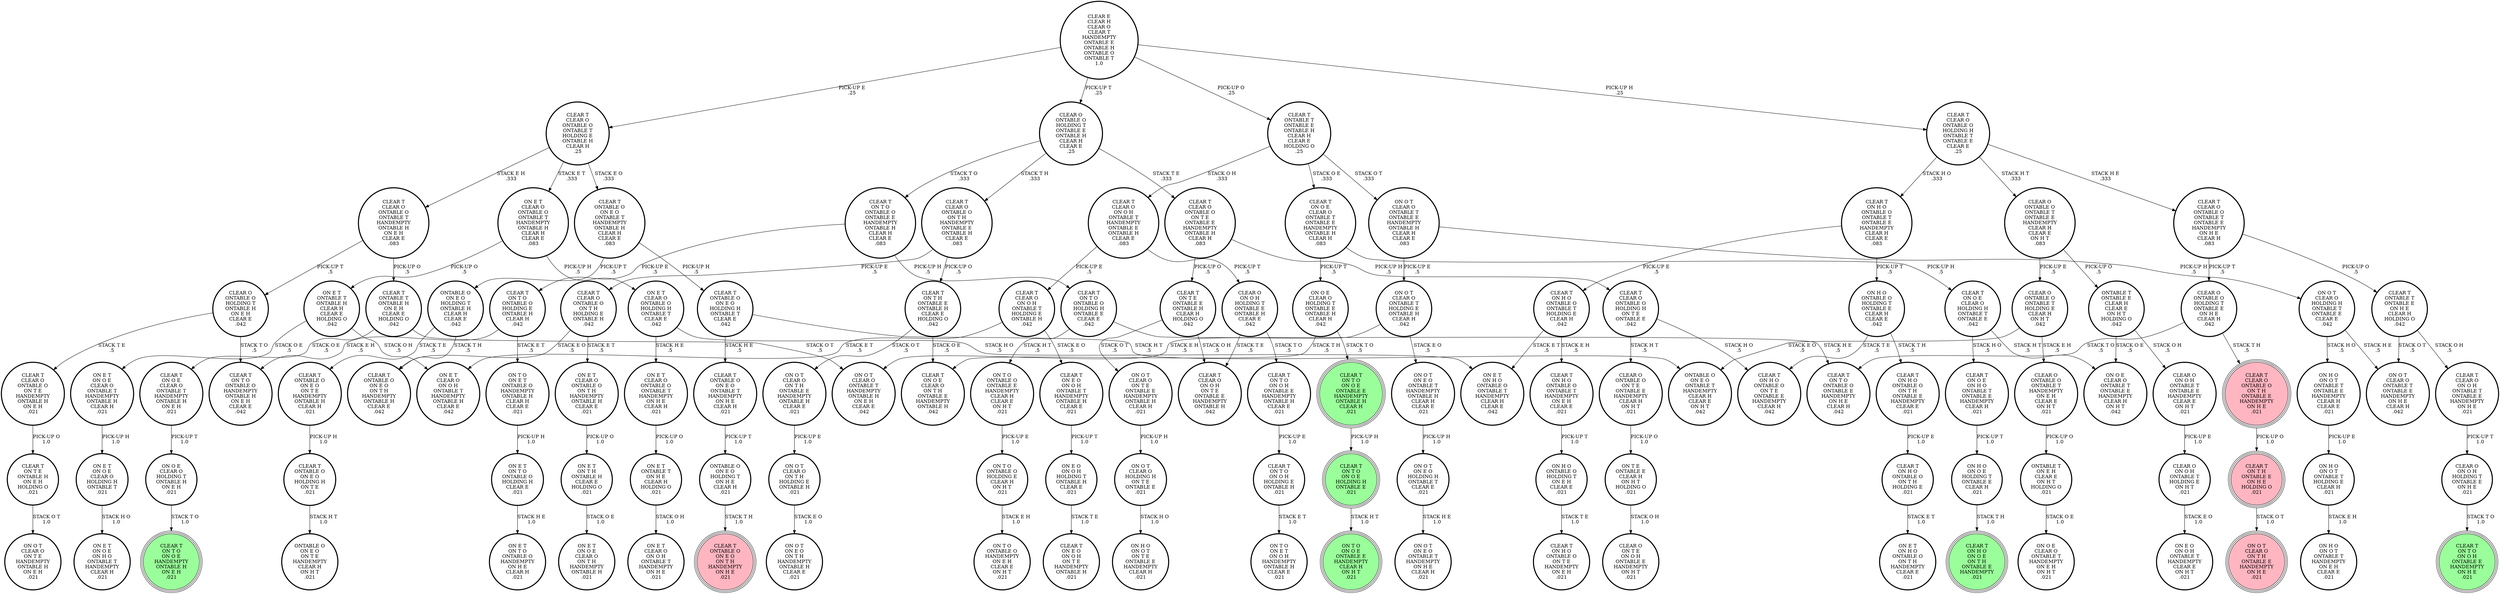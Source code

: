 digraph {
"ON T O\nON E T\nONTABLE O\nHANDEMPTY\nONTABLE H\nCLEAR H\nCLEAR E\n.021\n" -> "ON E T\nON T O\nONTABLE O\nHOLDING H\nCLEAR E\n.021\n"[label="PICK-UP H\n1.0\n"];
"ONTABLE T\nONTABLE E\nCLEAR H\nCLEAR E\nON H T\nHOLDING O\n.042\n" -> "ON O E\nCLEAR O\nONTABLE T\nONTABLE E\nHANDEMPTY\nCLEAR H\nON H T\n.042\n"[label="STACK O E\n.5\n"];
"ONTABLE T\nONTABLE E\nCLEAR H\nCLEAR E\nON H T\nHOLDING O\n.042\n" -> "CLEAR O\nON O H\nONTABLE T\nONTABLE E\nHANDEMPTY\nCLEAR E\nON H T\n.021\n"[label="STACK O H\n.5\n"];
"CLEAR T\nONTABLE O\nON E O\nONTABLE T\nHANDEMPTY\nON H E\nCLEAR H\n.021\n" -> "ONTABLE O\nON E O\nHOLDING T\nON H E\nCLEAR H\n.021\n"[label="PICK-UP T\n1.0\n"];
"ON O T\nCLEAR O\nON T E\nONTABLE E\nHANDEMPTY\nONTABLE H\nCLEAR H\n.021\n" -> "ON O T\nCLEAR O\nHOLDING H\nON T E\nONTABLE E\n.021\n"[label="PICK-UP H\n1.0\n"];
"ON H O\nON O T\nONTABLE T\nONTABLE E\nHANDEMPTY\nCLEAR H\nCLEAR E\n.021\n" -> "ON H O\nON O T\nONTABLE T\nHOLDING E\nCLEAR H\n.021\n"[label="PICK-UP E\n1.0\n"];
"ON T O\nONTABLE O\nONTABLE E\nHANDEMPTY\nCLEAR H\nCLEAR E\nON H T\n.021\n" -> "ON T O\nONTABLE O\nHOLDING E\nCLEAR H\nON H T\n.021\n"[label="PICK-UP E\n1.0\n"];
"CLEAR T\nCLEAR O\nON O H\nONTABLE T\nONTABLE E\nHANDEMPTY\nON H E\n.021\n" -> "CLEAR O\nON O H\nHOLDING T\nONTABLE E\nON H E\n.021\n"[label="PICK-UP T\n1.0\n"];
"ON E T\nCLEAR O\nONTABLE O\nHOLDING H\nONTABLE T\nCLEAR E\n.042\n" -> "ON E T\nON H O\nONTABLE O\nONTABLE T\nHANDEMPTY\nCLEAR H\nCLEAR E\n.042\n"[label="STACK H O\n.5\n"];
"ON E T\nCLEAR O\nONTABLE O\nHOLDING H\nONTABLE T\nCLEAR E\n.042\n" -> "ON E T\nCLEAR O\nONTABLE O\nONTABLE T\nHANDEMPTY\nON H E\nCLEAR H\n.021\n"[label="STACK H E\n.5\n"];
"CLEAR O\nONTABLE O\nONTABLE T\nONTABLE E\nHANDEMPTY\nCLEAR H\nCLEAR E\nON H T\n.083\n" -> "ONTABLE T\nONTABLE E\nCLEAR H\nCLEAR E\nON H T\nHOLDING O\n.042\n"[label="PICK-UP O\n.5\n"];
"CLEAR O\nONTABLE O\nONTABLE T\nONTABLE E\nHANDEMPTY\nCLEAR H\nCLEAR E\nON H T\n.083\n" -> "CLEAR O\nONTABLE O\nONTABLE T\nHOLDING E\nCLEAR H\nON H T\n.042\n"[label="PICK-UP E\n.5\n"];
"CLEAR E\nCLEAR H\nCLEAR O\nCLEAR T\nHANDEMPTY\nONTABLE E\nONTABLE H\nONTABLE O\nONTABLE T\n1.0\n" -> "CLEAR T\nCLEAR O\nONTABLE O\nONTABLE T\nHOLDING E\nONTABLE H\nCLEAR H\n.25\n"[label="PICK-UP E\n.25\n"];
"CLEAR E\nCLEAR H\nCLEAR O\nCLEAR T\nHANDEMPTY\nONTABLE E\nONTABLE H\nONTABLE O\nONTABLE T\n1.0\n" -> "CLEAR O\nONTABLE O\nHOLDING T\nONTABLE E\nONTABLE H\nCLEAR H\nCLEAR E\n.25\n"[label="PICK-UP T\n.25\n"];
"CLEAR E\nCLEAR H\nCLEAR O\nCLEAR T\nHANDEMPTY\nONTABLE E\nONTABLE H\nONTABLE O\nONTABLE T\n1.0\n" -> "CLEAR T\nONTABLE T\nONTABLE E\nONTABLE H\nCLEAR H\nCLEAR E\nHOLDING O\n.25\n"[label="PICK-UP O\n.25\n"];
"CLEAR E\nCLEAR H\nCLEAR O\nCLEAR T\nHANDEMPTY\nONTABLE E\nONTABLE H\nONTABLE O\nONTABLE T\n1.0\n" -> "CLEAR T\nCLEAR O\nONTABLE O\nHOLDING H\nONTABLE T\nONTABLE E\nCLEAR E\n.25\n"[label="PICK-UP H\n.25\n"];
"CLEAR T\nON H O\nONTABLE O\nONTABLE T\nHANDEMPTY\nON E H\nCLEAR E\n.021\n" -> "ON H O\nONTABLE O\nHOLDING T\nON E H\nCLEAR E\n.021\n"[label="PICK-UP T\n1.0\n"];
"CLEAR T\nON T O\nONTABLE O\nONTABLE E\nHANDEMPTY\nONTABLE H\nCLEAR H\nCLEAR E\n.083\n" -> "CLEAR T\nON T O\nONTABLE O\nHOLDING E\nONTABLE H\nCLEAR H\n.042\n"[label="PICK-UP E\n.5\n"];
"CLEAR T\nON T O\nONTABLE O\nONTABLE E\nHANDEMPTY\nONTABLE H\nCLEAR H\nCLEAR E\n.083\n" -> "CLEAR T\nON T O\nONTABLE O\nHOLDING H\nONTABLE E\nCLEAR E\n.042\n"[label="PICK-UP H\n.5\n"];
"CLEAR O\nON O H\nHOLDING T\nONTABLE E\nONTABLE H\nCLEAR E\n.042\n" -> "CLEAR T\nCLEAR O\nON O H\nON T E\nONTABLE E\nHANDEMPTY\nONTABLE H\n.042\n"[label="STACK T E\n.5\n"];
"CLEAR O\nON O H\nHOLDING T\nONTABLE E\nONTABLE H\nCLEAR E\n.042\n" -> "CLEAR T\nON T O\nON O H\nONTABLE E\nHANDEMPTY\nONTABLE H\nCLEAR E\n.021\n"[label="STACK T O\n.5\n"];
"ON H O\nONTABLE O\nHOLDING T\nONTABLE E\nCLEAR H\nCLEAR E\n.042\n" -> "CLEAR T\nON H O\nONTABLE O\nON T E\nONTABLE E\nHANDEMPTY\nCLEAR H\n.042\n"[label="STACK T E\n.5\n"];
"ON H O\nONTABLE O\nHOLDING T\nONTABLE E\nCLEAR H\nCLEAR E\n.042\n" -> "CLEAR T\nON H O\nONTABLE O\nON T H\nONTABLE E\nHANDEMPTY\nCLEAR E\n.021\n"[label="STACK T H\n.5\n"];
"CLEAR T\nCLEAR O\nON O H\nONTABLE T\nHANDEMPTY\nONTABLE E\nONTABLE H\nCLEAR E\n.083\n" -> "CLEAR O\nON O H\nHOLDING T\nONTABLE E\nONTABLE H\nCLEAR E\n.042\n"[label="PICK-UP T\n.5\n"];
"CLEAR T\nCLEAR O\nON O H\nONTABLE T\nHANDEMPTY\nONTABLE E\nONTABLE H\nCLEAR E\n.083\n" -> "CLEAR T\nCLEAR O\nON O H\nONTABLE T\nHOLDING E\nONTABLE H\n.042\n"[label="PICK-UP E\n.5\n"];
"CLEAR T\nON O E\nCLEAR O\nONTABLE T\nONTABLE E\nHANDEMPTY\nONTABLE H\nCLEAR H\n.083\n" -> "CLEAR T\nON O E\nCLEAR O\nHOLDING H\nONTABLE T\nONTABLE E\n.042\n"[label="PICK-UP H\n.5\n"];
"CLEAR T\nON O E\nCLEAR O\nONTABLE T\nONTABLE E\nHANDEMPTY\nONTABLE H\nCLEAR H\n.083\n" -> "ON O E\nCLEAR O\nHOLDING T\nONTABLE E\nONTABLE H\nCLEAR H\n.042\n"[label="PICK-UP T\n.5\n"];
"ON E T\nCLEAR O\nONTABLE O\nON T H\nHANDEMPTY\nONTABLE H\nCLEAR E\n.021\n" -> "ON E T\nON T H\nONTABLE H\nCLEAR E\nHOLDING O\n.021\n"[label="PICK-UP O\n1.0\n"];
"ON E T\nCLEAR O\nONTABLE O\nONTABLE T\nHANDEMPTY\nON H E\nCLEAR H\n.021\n" -> "ON E T\nONTABLE T\nON H E\nCLEAR H\nHOLDING O\n.021\n"[label="PICK-UP O\n1.0\n"];
"CLEAR T\nON T H\nONTABLE E\nON H E\nHOLDING O\n.021\n" -> "ON O T\nCLEAR O\nON T H\nONTABLE E\nHANDEMPTY\nON H E\n.021\n"[label="STACK O T\n1.0\n"];
"CLEAR T\nON O E\nCLEAR O\nONTABLE T\nHANDEMPTY\nONTABLE H\nON E H\n.021\n" -> "ON O E\nCLEAR O\nHOLDING T\nONTABLE H\nON E H\n.021\n"[label="PICK-UP T\n1.0\n"];
"ON T O\nONTABLE O\nHOLDING E\nCLEAR H\nON H T\n.021\n" -> "ON T O\nONTABLE O\nHANDEMPTY\nON E H\nCLEAR E\nON H T\n.021\n"[label="STACK E H\n1.0\n"];
"CLEAR T\nON H O\nONTABLE O\nON T H\nHOLDING E\n.021\n" -> "ON E T\nON H O\nONTABLE O\nON T H\nHANDEMPTY\nCLEAR E\n.021\n"[label="STACK E T\n1.0\n"];
"CLEAR T\nON T E\nONTABLE H\nON E H\nHOLDING O\n.021\n" -> "ON O T\nCLEAR O\nON T E\nHANDEMPTY\nONTABLE H\nON E H\n.021\n"[label="STACK O T\n1.0\n"];
"CLEAR T\nONTABLE T\nONTABLE H\nON E H\nCLEAR E\nHOLDING O\n.042\n" -> "ON O T\nCLEAR O\nONTABLE T\nHANDEMPTY\nONTABLE H\nON E H\nCLEAR E\n.042\n"[label="STACK O T\n.5\n"];
"CLEAR T\nONTABLE T\nONTABLE H\nON E H\nCLEAR E\nHOLDING O\n.042\n" -> "CLEAR T\nON O E\nCLEAR O\nONTABLE T\nHANDEMPTY\nONTABLE H\nON E H\n.021\n"[label="STACK O E\n.5\n"];
"ONTABLE T\nON E H\nCLEAR E\nON H T\nHOLDING O\n.021\n" -> "ON O E\nCLEAR O\nONTABLE T\nHANDEMPTY\nON E H\nON H T\n.021\n"[label="STACK O E\n1.0\n"];
"ON E T\nON T H\nONTABLE H\nCLEAR E\nHOLDING O\n.021\n" -> "ON E T\nON O E\nCLEAR O\nON T H\nHANDEMPTY\nONTABLE H\n.021\n"[label="STACK O E\n1.0\n"];
"CLEAR O\nONTABLE O\nONTABLE T\nHANDEMPTY\nON E H\nCLEAR E\nON H T\n.021\n" -> "ONTABLE T\nON E H\nCLEAR E\nON H T\nHOLDING O\n.021\n"[label="PICK-UP O\n1.0\n"];
"ON O E\nCLEAR O\nHOLDING T\nONTABLE H\nON E H\n.021\n" -> "CLEAR T\nON T O\nON O E\nHANDEMPTY\nONTABLE H\nON E H\n.021\n"[label="STACK T O\n1.0\n"];
"ON O T\nON E O\nHOLDING H\nONTABLE T\nCLEAR E\n.021\n" -> "ON O T\nON E O\nONTABLE T\nHANDEMPTY\nON H E\nCLEAR H\n.021\n"[label="STACK H E\n1.0\n"];
"CLEAR T\nON O E\nCLEAR O\nHOLDING H\nONTABLE T\nONTABLE E\n.042\n" -> "CLEAR T\nON O E\nON H O\nONTABLE T\nONTABLE E\nHANDEMPTY\nCLEAR H\n.021\n"[label="STACK H O\n.5\n"];
"CLEAR T\nON O E\nCLEAR O\nHOLDING H\nONTABLE T\nONTABLE E\n.042\n" -> "ON O E\nCLEAR O\nONTABLE T\nONTABLE E\nHANDEMPTY\nCLEAR H\nON H T\n.042\n"[label="STACK H T\n.5\n"];
"CLEAR T\nON T O\nON O H\nONTABLE E\nHANDEMPTY\nONTABLE H\nCLEAR E\n.021\n" -> "CLEAR T\nON T O\nON O H\nHOLDING E\nONTABLE H\n.021\n"[label="PICK-UP E\n1.0\n"];
"CLEAR O\nON O H\nONTABLE T\nHOLDING E\nON H T\n.021\n" -> "ON E O\nON O H\nONTABLE T\nHANDEMPTY\nCLEAR E\nON H T\n.021\n"[label="STACK E O\n1.0\n"];
"CLEAR T\nCLEAR O\nONTABLE O\nHOLDING H\nON T E\nONTABLE E\n.042\n" -> "CLEAR T\nON H O\nONTABLE O\nON T E\nONTABLE E\nHANDEMPTY\nCLEAR H\n.042\n"[label="STACK H O\n.5\n"];
"CLEAR T\nCLEAR O\nONTABLE O\nHOLDING H\nON T E\nONTABLE E\n.042\n" -> "CLEAR O\nONTABLE O\nON T E\nONTABLE E\nHANDEMPTY\nCLEAR H\nON H T\n.021\n"[label="STACK H T\n.5\n"];
"CLEAR T\nCLEAR O\nONTABLE O\nON T E\nHANDEMPTY\nONTABLE H\nON E H\n.021\n" -> "CLEAR T\nON T E\nONTABLE H\nON E H\nHOLDING O\n.021\n"[label="PICK-UP O\n1.0\n"];
"CLEAR T\nONTABLE O\nON E O\nHOLDING H\nONTABLE T\nCLEAR E\n.042\n" -> "ONTABLE O\nON E O\nONTABLE T\nHANDEMPTY\nCLEAR H\nCLEAR E\nON H T\n.042\n"[label="STACK H T\n.5\n"];
"CLEAR T\nONTABLE O\nON E O\nHOLDING H\nONTABLE T\nCLEAR E\n.042\n" -> "CLEAR T\nONTABLE O\nON E O\nONTABLE T\nHANDEMPTY\nON H E\nCLEAR H\n.021\n"[label="STACK H E\n.5\n"];
"CLEAR T\nON H O\nONTABLE O\nONTABLE T\nHOLDING E\nCLEAR H\n.042\n" -> "ON E T\nON H O\nONTABLE O\nONTABLE T\nHANDEMPTY\nCLEAR H\nCLEAR E\n.042\n"[label="STACK E T\n.5\n"];
"CLEAR T\nON H O\nONTABLE O\nONTABLE T\nHOLDING E\nCLEAR H\n.042\n" -> "CLEAR T\nON H O\nONTABLE O\nONTABLE T\nHANDEMPTY\nON E H\nCLEAR E\n.021\n"[label="STACK E H\n.5\n"];
"CLEAR T\nON T H\nONTABLE E\nONTABLE H\nCLEAR E\nHOLDING O\n.042\n" -> "CLEAR T\nON O E\nCLEAR O\nON T H\nONTABLE E\nHANDEMPTY\nONTABLE H\n.042\n"[label="STACK O E\n.5\n"];
"CLEAR T\nON T H\nONTABLE E\nONTABLE H\nCLEAR E\nHOLDING O\n.042\n" -> "ON O T\nCLEAR O\nON T H\nONTABLE E\nHANDEMPTY\nONTABLE H\nCLEAR E\n.021\n"[label="STACK O T\n.5\n"];
"ON E T\nON O E\nCLEAR O\nHOLDING H\nONTABLE T\n.021\n" -> "ON E T\nON O E\nON H O\nONTABLE T\nHANDEMPTY\nCLEAR H\n.021\n"[label="STACK H O\n1.0\n"];
"CLEAR T\nCLEAR O\nONTABLE O\nON T H\nHANDEMPTY\nONTABLE E\nONTABLE H\nCLEAR E\n.083\n" -> "CLEAR T\nCLEAR O\nONTABLE O\nON T H\nHOLDING E\nONTABLE H\n.042\n"[label="PICK-UP E\n.5\n"];
"CLEAR T\nCLEAR O\nONTABLE O\nON T H\nHANDEMPTY\nONTABLE E\nONTABLE H\nCLEAR E\n.083\n" -> "CLEAR T\nON T H\nONTABLE E\nONTABLE H\nCLEAR E\nHOLDING O\n.042\n"[label="PICK-UP O\n.5\n"];
"ONTABLE O\nON E O\nHOLDING T\nONTABLE H\nCLEAR H\nCLEAR E\n.042\n" -> "CLEAR T\nONTABLE O\nON E O\nON T E\nHANDEMPTY\nONTABLE H\nCLEAR H\n.021\n"[label="STACK T E\n.5\n"];
"ONTABLE O\nON E O\nHOLDING T\nONTABLE H\nCLEAR H\nCLEAR E\n.042\n" -> "CLEAR T\nONTABLE O\nON E O\nON T H\nHANDEMPTY\nONTABLE H\nCLEAR E\n.042\n"[label="STACK T H\n.5\n"];
"CLEAR T\nON H O\nONTABLE O\nONTABLE T\nONTABLE E\nHANDEMPTY\nCLEAR H\nCLEAR E\n.083\n" -> "ON H O\nONTABLE O\nHOLDING T\nONTABLE E\nCLEAR H\nCLEAR E\n.042\n"[label="PICK-UP T\n.5\n"];
"CLEAR T\nON H O\nONTABLE O\nONTABLE T\nONTABLE E\nHANDEMPTY\nCLEAR H\nCLEAR E\n.083\n" -> "CLEAR T\nON H O\nONTABLE O\nONTABLE T\nHOLDING E\nCLEAR H\n.042\n"[label="PICK-UP E\n.5\n"];
"CLEAR T\nCLEAR O\nONTABLE O\nONTABLE T\nONTABLE E\nHANDEMPTY\nON H E\nCLEAR H\n.083\n" -> "CLEAR T\nONTABLE T\nONTABLE E\nON H E\nCLEAR H\nHOLDING O\n.042\n"[label="PICK-UP O\n.5\n"];
"CLEAR T\nCLEAR O\nONTABLE O\nONTABLE T\nONTABLE E\nHANDEMPTY\nON H E\nCLEAR H\n.083\n" -> "CLEAR O\nONTABLE O\nHOLDING T\nONTABLE E\nON H E\nCLEAR H\n.042\n"[label="PICK-UP T\n.5\n"];
"ON E O\nON O H\nHOLDING T\nONTABLE H\nCLEAR E\n.021\n" -> "CLEAR T\nON E O\nON O H\nON T E\nHANDEMPTY\nONTABLE H\n.021\n"[label="STACK T E\n1.0\n"];
"CLEAR T\nON T O\nON O E\nHOLDING H\nONTABLE E\n.021\n" -> "ON T O\nON O E\nONTABLE E\nHANDEMPTY\nCLEAR H\nON H T\n.021\n"[label="STACK H T\n1.0\n"];
"ON O T\nCLEAR O\nONTABLE T\nONTABLE E\nHANDEMPTY\nONTABLE H\nCLEAR H\nCLEAR E\n.083\n" -> "ON O T\nCLEAR O\nONTABLE T\nHOLDING E\nONTABLE H\nCLEAR H\n.042\n"[label="PICK-UP E\n.5\n"];
"ON O T\nCLEAR O\nONTABLE T\nONTABLE E\nHANDEMPTY\nONTABLE H\nCLEAR H\nCLEAR E\n.083\n" -> "ON O T\nCLEAR O\nHOLDING H\nONTABLE T\nONTABLE E\nCLEAR E\n.042\n"[label="PICK-UP H\n.5\n"];
"CLEAR O\nONTABLE O\nON T E\nONTABLE E\nHANDEMPTY\nCLEAR H\nON H T\n.021\n" -> "ON T E\nONTABLE E\nCLEAR H\nON H T\nHOLDING O\n.021\n"[label="PICK-UP O\n1.0\n"];
"CLEAR T\nON O E\nON H O\nONTABLE T\nONTABLE E\nHANDEMPTY\nCLEAR H\n.021\n" -> "ON H O\nON O E\nHOLDING T\nONTABLE E\nCLEAR H\n.021\n"[label="PICK-UP T\n1.0\n"];
"ON E T\nONTABLE T\nON H E\nCLEAR H\nHOLDING O\n.021\n" -> "ON E T\nCLEAR O\nON O H\nONTABLE T\nHANDEMPTY\nON H E\n.021\n"[label="STACK O H\n1.0\n"];
"ON E T\nONTABLE T\nONTABLE H\nCLEAR H\nCLEAR E\nHOLDING O\n.042\n" -> "ON E T\nON O E\nCLEAR O\nONTABLE T\nHANDEMPTY\nONTABLE H\nCLEAR H\n.021\n"[label="STACK O E\n.5\n"];
"ON E T\nONTABLE T\nONTABLE H\nCLEAR H\nCLEAR E\nHOLDING O\n.042\n" -> "ON E T\nCLEAR O\nON O H\nONTABLE T\nHANDEMPTY\nONTABLE H\nCLEAR E\n.042\n"[label="STACK O H\n.5\n"];
"ON H O\nON O T\nONTABLE T\nHOLDING E\nCLEAR H\n.021\n" -> "ON H O\nON O T\nONTABLE T\nHANDEMPTY\nON E H\nCLEAR E\n.021\n"[label="STACK E H\n1.0\n"];
"ONTABLE O\nON E O\nHOLDING T\nON H E\nCLEAR H\n.021\n" -> "CLEAR T\nONTABLE O\nON E O\nON T H\nHANDEMPTY\nON H E\n.021\n"[label="STACK T H\n1.0\n"];
"ON O E\nCLEAR O\nHOLDING T\nONTABLE E\nONTABLE H\nCLEAR H\n.042\n" -> "CLEAR T\nON T O\nON O E\nONTABLE E\nHANDEMPTY\nONTABLE H\nCLEAR H\n.021\n"[label="STACK T O\n.5\n"];
"ON O E\nCLEAR O\nHOLDING T\nONTABLE E\nONTABLE H\nCLEAR H\n.042\n" -> "CLEAR T\nON O E\nCLEAR O\nON T H\nONTABLE E\nHANDEMPTY\nONTABLE H\n.042\n"[label="STACK T H\n.5\n"];
"ON O T\nCLEAR O\nHOLDING H\nONTABLE T\nONTABLE E\nCLEAR E\n.042\n" -> "ON H O\nON O T\nONTABLE T\nONTABLE E\nHANDEMPTY\nCLEAR H\nCLEAR E\n.021\n"[label="STACK H O\n.5\n"];
"ON O T\nCLEAR O\nHOLDING H\nONTABLE T\nONTABLE E\nCLEAR E\n.042\n" -> "ON O T\nCLEAR O\nONTABLE T\nONTABLE E\nHANDEMPTY\nON H E\nCLEAR H\n.042\n"[label="STACK H E\n.5\n"];
"ON O T\nCLEAR O\nON T H\nONTABLE E\nHANDEMPTY\nONTABLE H\nCLEAR E\n.021\n" -> "ON O T\nCLEAR O\nON T H\nHOLDING E\nONTABLE H\n.021\n"[label="PICK-UP E\n1.0\n"];
"CLEAR T\nONTABLE O\nON E O\nHOLDING H\nON T E\n.021\n" -> "ONTABLE O\nON E O\nON T E\nHANDEMPTY\nCLEAR H\nON H T\n.021\n"[label="STACK H T\n1.0\n"];
"CLEAR O\nONTABLE O\nONTABLE T\nHOLDING E\nCLEAR H\nON H T\n.042\n" -> "CLEAR O\nONTABLE O\nONTABLE T\nHANDEMPTY\nON E H\nCLEAR E\nON H T\n.021\n"[label="STACK E H\n.5\n"];
"CLEAR O\nONTABLE O\nONTABLE T\nHOLDING E\nCLEAR H\nON H T\n.042\n" -> "ONTABLE O\nON E O\nONTABLE T\nHANDEMPTY\nCLEAR H\nCLEAR E\nON H T\n.042\n"[label="STACK E O\n.5\n"];
"CLEAR T\nON T E\nONTABLE E\nONTABLE H\nCLEAR H\nHOLDING O\n.042\n" -> "CLEAR T\nCLEAR O\nON O H\nON T E\nONTABLE E\nHANDEMPTY\nONTABLE H\n.042\n"[label="STACK O H\n.5\n"];
"CLEAR T\nON T E\nONTABLE E\nONTABLE H\nCLEAR H\nHOLDING O\n.042\n" -> "ON O T\nCLEAR O\nON T E\nONTABLE E\nHANDEMPTY\nONTABLE H\nCLEAR H\n.021\n"[label="STACK O T\n.5\n"];
"CLEAR O\nONTABLE O\nHOLDING T\nONTABLE E\nON H E\nCLEAR H\n.042\n" -> "CLEAR T\nON T O\nONTABLE O\nONTABLE E\nHANDEMPTY\nON H E\nCLEAR H\n.042\n"[label="STACK T O\n.5\n"];
"CLEAR O\nONTABLE O\nHOLDING T\nONTABLE E\nON H E\nCLEAR H\n.042\n" -> "CLEAR T\nCLEAR O\nONTABLE O\nON T H\nONTABLE E\nHANDEMPTY\nON H E\n.021\n"[label="STACK T H\n.5\n"];
"CLEAR T\nON T O\nON O H\nHOLDING E\nONTABLE H\n.021\n" -> "ON T O\nON E T\nON O H\nHANDEMPTY\nONTABLE H\nCLEAR E\n.021\n"[label="STACK E T\n1.0\n"];
"CLEAR T\nCLEAR O\nON O H\nONTABLE T\nHOLDING E\nONTABLE H\n.042\n" -> "ON E T\nCLEAR O\nON O H\nONTABLE T\nHANDEMPTY\nONTABLE H\nCLEAR E\n.042\n"[label="STACK E T\n.5\n"];
"CLEAR T\nCLEAR O\nON O H\nONTABLE T\nHOLDING E\nONTABLE H\n.042\n" -> "CLEAR T\nON E O\nON O H\nONTABLE T\nHANDEMPTY\nONTABLE H\nCLEAR E\n.021\n"[label="STACK E O\n.5\n"];
"ON E T\nCLEAR O\nONTABLE O\nONTABLE T\nHANDEMPTY\nONTABLE H\nCLEAR H\nCLEAR E\n.083\n" -> "ON E T\nONTABLE T\nONTABLE H\nCLEAR H\nCLEAR E\nHOLDING O\n.042\n"[label="PICK-UP O\n.5\n"];
"ON E T\nCLEAR O\nONTABLE O\nONTABLE T\nHANDEMPTY\nONTABLE H\nCLEAR H\nCLEAR E\n.083\n" -> "ON E T\nCLEAR O\nONTABLE O\nHOLDING H\nONTABLE T\nCLEAR E\n.042\n"[label="PICK-UP H\n.5\n"];
"CLEAR T\nCLEAR O\nONTABLE O\nONTABLE T\nHANDEMPTY\nONTABLE H\nON E H\nCLEAR E\n.083\n" -> "CLEAR O\nONTABLE O\nHOLDING T\nONTABLE H\nON E H\nCLEAR E\n.042\n"[label="PICK-UP T\n.5\n"];
"CLEAR T\nCLEAR O\nONTABLE O\nONTABLE T\nHANDEMPTY\nONTABLE H\nON E H\nCLEAR E\n.083\n" -> "CLEAR T\nONTABLE T\nONTABLE H\nON E H\nCLEAR E\nHOLDING O\n.042\n"[label="PICK-UP O\n.5\n"];
"CLEAR O\nON O H\nHOLDING T\nONTABLE E\nON H E\n.021\n" -> "CLEAR T\nON T O\nON O H\nONTABLE E\nHANDEMPTY\nON H E\n.021\n"[label="STACK T O\n1.0\n"];
"CLEAR T\nON T O\nONTABLE O\nHOLDING E\nONTABLE H\nCLEAR H\n.042\n" -> "CLEAR T\nON T O\nONTABLE O\nHANDEMPTY\nONTABLE H\nON E H\nCLEAR E\n.042\n"[label="STACK E H\n.5\n"];
"CLEAR T\nON T O\nONTABLE O\nHOLDING E\nONTABLE H\nCLEAR H\n.042\n" -> "ON T O\nON E T\nONTABLE O\nHANDEMPTY\nONTABLE H\nCLEAR H\nCLEAR E\n.021\n"[label="STACK E T\n.5\n"];
"CLEAR O\nONTABLE O\nHOLDING T\nONTABLE E\nONTABLE H\nCLEAR H\nCLEAR E\n.25\n" -> "CLEAR T\nCLEAR O\nONTABLE O\nON T E\nONTABLE E\nHANDEMPTY\nONTABLE H\nCLEAR H\n.083\n"[label="STACK T E\n.333\n"];
"CLEAR O\nONTABLE O\nHOLDING T\nONTABLE E\nONTABLE H\nCLEAR H\nCLEAR E\n.25\n" -> "CLEAR T\nCLEAR O\nONTABLE O\nON T H\nHANDEMPTY\nONTABLE E\nONTABLE H\nCLEAR E\n.083\n"[label="STACK T H\n.333\n"];
"CLEAR O\nONTABLE O\nHOLDING T\nONTABLE E\nONTABLE H\nCLEAR H\nCLEAR E\n.25\n" -> "CLEAR T\nON T O\nONTABLE O\nONTABLE E\nHANDEMPTY\nONTABLE H\nCLEAR H\nCLEAR E\n.083\n"[label="STACK T O\n.333\n"];
"ON E T\nON T O\nONTABLE O\nHOLDING H\nCLEAR E\n.021\n" -> "ON E T\nON T O\nONTABLE O\nHANDEMPTY\nON H E\nCLEAR H\n.021\n"[label="STACK H E\n1.0\n"];
"CLEAR T\nON H O\nONTABLE O\nON T H\nONTABLE E\nHANDEMPTY\nCLEAR E\n.021\n" -> "CLEAR T\nON H O\nONTABLE O\nON T H\nHOLDING E\n.021\n"[label="PICK-UP E\n1.0\n"];
"ON E T\nON O E\nCLEAR O\nONTABLE T\nHANDEMPTY\nONTABLE H\nCLEAR H\n.021\n" -> "ON E T\nON O E\nCLEAR O\nHOLDING H\nONTABLE T\n.021\n"[label="PICK-UP H\n1.0\n"];
"CLEAR T\nON T O\nONTABLE O\nHOLDING H\nONTABLE E\nCLEAR E\n.042\n" -> "ON T O\nONTABLE O\nONTABLE E\nHANDEMPTY\nCLEAR H\nCLEAR E\nON H T\n.021\n"[label="STACK H T\n.5\n"];
"CLEAR T\nON T O\nONTABLE O\nHOLDING H\nONTABLE E\nCLEAR E\n.042\n" -> "CLEAR T\nON T O\nONTABLE O\nONTABLE E\nHANDEMPTY\nON H E\nCLEAR H\n.042\n"[label="STACK H E\n.5\n"];
"ON O T\nCLEAR O\nON T H\nHOLDING E\nONTABLE H\n.021\n" -> "ON O T\nON E O\nON T H\nHANDEMPTY\nONTABLE H\nCLEAR E\n.021\n"[label="STACK E O\n1.0\n"];
"CLEAR T\nCLEAR O\nONTABLE O\nON T H\nHOLDING E\nONTABLE H\n.042\n" -> "ON E T\nCLEAR O\nONTABLE O\nON T H\nHANDEMPTY\nONTABLE H\nCLEAR E\n.021\n"[label="STACK E T\n.5\n"];
"CLEAR T\nCLEAR O\nONTABLE O\nON T H\nHOLDING E\nONTABLE H\n.042\n" -> "CLEAR T\nONTABLE O\nON E O\nON T H\nHANDEMPTY\nONTABLE H\nCLEAR E\n.042\n"[label="STACK E O\n.5\n"];
"ON O T\nCLEAR O\nHOLDING H\nON T E\nONTABLE E\n.021\n" -> "ON H O\nON O T\nON T E\nONTABLE E\nHANDEMPTY\nCLEAR H\n.021\n"[label="STACK H O\n1.0\n"];
"CLEAR T\nONTABLE T\nONTABLE E\nON H E\nCLEAR H\nHOLDING O\n.042\n" -> "ON O T\nCLEAR O\nONTABLE T\nONTABLE E\nHANDEMPTY\nON H E\nCLEAR H\n.042\n"[label="STACK O T\n.5\n"];
"CLEAR T\nONTABLE T\nONTABLE E\nON H E\nCLEAR H\nHOLDING O\n.042\n" -> "CLEAR T\nCLEAR O\nON O H\nONTABLE T\nONTABLE E\nHANDEMPTY\nON H E\n.021\n"[label="STACK O H\n.5\n"];
"CLEAR T\nONTABLE O\nON E O\nON T E\nHANDEMPTY\nONTABLE H\nCLEAR H\n.021\n" -> "CLEAR T\nONTABLE O\nON E O\nHOLDING H\nON T E\n.021\n"[label="PICK-UP H\n1.0\n"];
"CLEAR T\nONTABLE T\nONTABLE E\nONTABLE H\nCLEAR H\nCLEAR E\nHOLDING O\n.25\n" -> "CLEAR T\nCLEAR O\nON O H\nONTABLE T\nHANDEMPTY\nONTABLE E\nONTABLE H\nCLEAR E\n.083\n"[label="STACK O H\n.333\n"];
"CLEAR T\nONTABLE T\nONTABLE E\nONTABLE H\nCLEAR H\nCLEAR E\nHOLDING O\n.25\n" -> "ON O T\nCLEAR O\nONTABLE T\nONTABLE E\nHANDEMPTY\nONTABLE H\nCLEAR H\nCLEAR E\n.083\n"[label="STACK O T\n.333\n"];
"CLEAR T\nONTABLE T\nONTABLE E\nONTABLE H\nCLEAR H\nCLEAR E\nHOLDING O\n.25\n" -> "CLEAR T\nON O E\nCLEAR O\nONTABLE T\nONTABLE E\nHANDEMPTY\nONTABLE H\nCLEAR H\n.083\n"[label="STACK O E\n.333\n"];
"CLEAR T\nONTABLE O\nON E O\nONTABLE T\nHANDEMPTY\nONTABLE H\nCLEAR H\nCLEAR E\n.083\n" -> "ONTABLE O\nON E O\nHOLDING T\nONTABLE H\nCLEAR H\nCLEAR E\n.042\n"[label="PICK-UP T\n.5\n"];
"CLEAR T\nONTABLE O\nON E O\nONTABLE T\nHANDEMPTY\nONTABLE H\nCLEAR H\nCLEAR E\n.083\n" -> "CLEAR T\nONTABLE O\nON E O\nHOLDING H\nONTABLE T\nCLEAR E\n.042\n"[label="PICK-UP H\n.5\n"];
"ON O T\nCLEAR O\nONTABLE T\nHOLDING E\nONTABLE H\nCLEAR H\n.042\n" -> "ON O T\nON E O\nONTABLE T\nHANDEMPTY\nONTABLE H\nCLEAR H\nCLEAR E\n.021\n"[label="STACK E O\n.5\n"];
"ON O T\nCLEAR O\nONTABLE T\nHOLDING E\nONTABLE H\nCLEAR H\n.042\n" -> "ON O T\nCLEAR O\nONTABLE T\nHANDEMPTY\nONTABLE H\nON E H\nCLEAR E\n.042\n"[label="STACK E H\n.5\n"];
"CLEAR O\nON O H\nONTABLE T\nONTABLE E\nHANDEMPTY\nCLEAR E\nON H T\n.021\n" -> "CLEAR O\nON O H\nONTABLE T\nHOLDING E\nON H T\n.021\n"[label="PICK-UP E\n1.0\n"];
"ON T E\nONTABLE E\nCLEAR H\nON H T\nHOLDING O\n.021\n" -> "CLEAR O\nON T E\nON O H\nONTABLE E\nHANDEMPTY\nON H T\n.021\n"[label="STACK O H\n1.0\n"];
"ON H O\nONTABLE O\nHOLDING T\nON E H\nCLEAR E\n.021\n" -> "CLEAR T\nON H O\nONTABLE O\nON T E\nHANDEMPTY\nON E H\n.021\n"[label="STACK T E\n1.0\n"];
"ON H O\nON O E\nHOLDING T\nONTABLE E\nCLEAR H\n.021\n" -> "CLEAR T\nON H O\nON O E\nON T H\nONTABLE E\nHANDEMPTY\n.021\n"[label="STACK T H\n1.0\n"];
"CLEAR T\nCLEAR O\nONTABLE O\nON T E\nONTABLE E\nHANDEMPTY\nONTABLE H\nCLEAR H\n.083\n" -> "CLEAR T\nCLEAR O\nONTABLE O\nHOLDING H\nON T E\nONTABLE E\n.042\n"[label="PICK-UP H\n.5\n"];
"CLEAR T\nCLEAR O\nONTABLE O\nON T E\nONTABLE E\nHANDEMPTY\nONTABLE H\nCLEAR H\n.083\n" -> "CLEAR T\nON T E\nONTABLE E\nONTABLE H\nCLEAR H\nHOLDING O\n.042\n"[label="PICK-UP O\n.5\n"];
"ON O T\nON E O\nONTABLE T\nHANDEMPTY\nONTABLE H\nCLEAR H\nCLEAR E\n.021\n" -> "ON O T\nON E O\nHOLDING H\nONTABLE T\nCLEAR E\n.021\n"[label="PICK-UP H\n1.0\n"];
"CLEAR T\nCLEAR O\nONTABLE O\nON T H\nONTABLE E\nHANDEMPTY\nON H E\n.021\n" -> "CLEAR T\nON T H\nONTABLE E\nON H E\nHOLDING O\n.021\n"[label="PICK-UP O\n1.0\n"];
"CLEAR T\nON T O\nON O E\nONTABLE E\nHANDEMPTY\nONTABLE H\nCLEAR H\n.021\n" -> "CLEAR T\nON T O\nON O E\nHOLDING H\nONTABLE E\n.021\n"[label="PICK-UP H\n1.0\n"];
"CLEAR T\nCLEAR O\nONTABLE O\nHOLDING H\nONTABLE T\nONTABLE E\nCLEAR E\n.25\n" -> "CLEAR T\nCLEAR O\nONTABLE O\nONTABLE T\nONTABLE E\nHANDEMPTY\nON H E\nCLEAR H\n.083\n"[label="STACK H E\n.333\n"];
"CLEAR T\nCLEAR O\nONTABLE O\nHOLDING H\nONTABLE T\nONTABLE E\nCLEAR E\n.25\n" -> "CLEAR T\nON H O\nONTABLE O\nONTABLE T\nONTABLE E\nHANDEMPTY\nCLEAR H\nCLEAR E\n.083\n"[label="STACK H O\n.333\n"];
"CLEAR T\nCLEAR O\nONTABLE O\nHOLDING H\nONTABLE T\nONTABLE E\nCLEAR E\n.25\n" -> "CLEAR O\nONTABLE O\nONTABLE T\nONTABLE E\nHANDEMPTY\nCLEAR H\nCLEAR E\nON H T\n.083\n"[label="STACK H T\n.333\n"];
"CLEAR O\nONTABLE O\nHOLDING T\nONTABLE H\nON E H\nCLEAR E\n.042\n" -> "CLEAR T\nON T O\nONTABLE O\nHANDEMPTY\nONTABLE H\nON E H\nCLEAR E\n.042\n"[label="STACK T O\n.5\n"];
"CLEAR O\nONTABLE O\nHOLDING T\nONTABLE H\nON E H\nCLEAR E\n.042\n" -> "CLEAR T\nCLEAR O\nONTABLE O\nON T E\nHANDEMPTY\nONTABLE H\nON E H\n.021\n"[label="STACK T E\n.5\n"];
"CLEAR T\nCLEAR O\nONTABLE O\nONTABLE T\nHOLDING E\nONTABLE H\nCLEAR H\n.25\n" -> "ON E T\nCLEAR O\nONTABLE O\nONTABLE T\nHANDEMPTY\nONTABLE H\nCLEAR H\nCLEAR E\n.083\n"[label="STACK E T\n.333\n"];
"CLEAR T\nCLEAR O\nONTABLE O\nONTABLE T\nHOLDING E\nONTABLE H\nCLEAR H\n.25\n" -> "CLEAR T\nONTABLE O\nON E O\nONTABLE T\nHANDEMPTY\nONTABLE H\nCLEAR H\nCLEAR E\n.083\n"[label="STACK E O\n.333\n"];
"CLEAR T\nCLEAR O\nONTABLE O\nONTABLE T\nHOLDING E\nONTABLE H\nCLEAR H\n.25\n" -> "CLEAR T\nCLEAR O\nONTABLE O\nONTABLE T\nHANDEMPTY\nONTABLE H\nON E H\nCLEAR E\n.083\n"[label="STACK E H\n.333\n"];
"CLEAR T\nON E O\nON O H\nONTABLE T\nHANDEMPTY\nONTABLE H\nCLEAR E\n.021\n" -> "ON E O\nON O H\nHOLDING T\nONTABLE H\nCLEAR E\n.021\n"[label="PICK-UP T\n1.0\n"];
"ON O T\nCLEAR O\nONTABLE T\nHANDEMPTY\nONTABLE H\nON E H\nCLEAR E\n.042\n" [shape=circle, penwidth=3];
"CLEAR T\nONTABLE O\nON E O\nON T H\nHANDEMPTY\nON H E\n.021\n" [shape=circle, style=filled, fillcolor=lightpink, peripheries=3];
"ON O E\nCLEAR O\nONTABLE T\nONTABLE E\nHANDEMPTY\nCLEAR H\nON H T\n.042\n" [shape=circle, penwidth=3];
"CLEAR T\nCLEAR O\nON O H\nON T E\nONTABLE E\nHANDEMPTY\nONTABLE H\n.042\n" [shape=circle, penwidth=3];
"CLEAR T\nON T O\nONTABLE O\nHANDEMPTY\nONTABLE H\nON E H\nCLEAR E\n.042\n" [shape=circle, penwidth=3];
"ON O T\nON E O\nONTABLE T\nHANDEMPTY\nON H E\nCLEAR H\n.021\n" [shape=circle, penwidth=3];
"CLEAR T\nON T O\nON O H\nONTABLE E\nHANDEMPTY\nON H E\n.021\n" [shape=circle, style=filled, fillcolor=palegreen1, peripheries=3];
"ON E O\nON O H\nONTABLE T\nHANDEMPTY\nCLEAR E\nON H T\n.021\n" [shape=circle, penwidth=3];
"ON E T\nON O E\nCLEAR O\nON T H\nHANDEMPTY\nONTABLE H\n.021\n" [shape=circle, penwidth=3];
"ON E T\nCLEAR O\nON O H\nONTABLE T\nHANDEMPTY\nON H E\n.021\n" [shape=circle, penwidth=3];
"CLEAR T\nON O E\nCLEAR O\nON T H\nONTABLE E\nHANDEMPTY\nONTABLE H\n.042\n" [shape=circle, penwidth=3];
"ON T O\nONTABLE O\nHANDEMPTY\nON E H\nCLEAR E\nON H T\n.021\n" [shape=circle, penwidth=3];
"ON E T\nCLEAR O\nON O H\nONTABLE T\nHANDEMPTY\nONTABLE H\nCLEAR E\n.042\n" [shape=circle, penwidth=3];
"ON E T\nON H O\nONTABLE O\nON T H\nHANDEMPTY\nCLEAR E\n.021\n" [shape=circle, penwidth=3];
"ON T O\nON O E\nONTABLE E\nHANDEMPTY\nCLEAR H\nON H T\n.021\n" [shape=circle, style=filled, fillcolor=palegreen1, peripheries=3];
"ONTABLE O\nON E O\nONTABLE T\nHANDEMPTY\nCLEAR H\nCLEAR E\nON H T\n.042\n" [shape=circle, penwidth=3];
"CLEAR T\nON T O\nONTABLE O\nONTABLE E\nHANDEMPTY\nON H E\nCLEAR H\n.042\n" [shape=circle, penwidth=3];
"CLEAR O\nON T E\nON O H\nONTABLE E\nHANDEMPTY\nON H T\n.021\n" [shape=circle, penwidth=3];
"CLEAR T\nON H O\nON O E\nON T H\nONTABLE E\nHANDEMPTY\n.021\n" [shape=circle, style=filled, fillcolor=palegreen1, peripheries=3];
"CLEAR T\nONTABLE O\nON E O\nON T H\nHANDEMPTY\nONTABLE H\nCLEAR E\n.042\n" [shape=circle, penwidth=3];
"ON E T\nON O E\nON H O\nONTABLE T\nHANDEMPTY\nCLEAR H\n.021\n" [shape=circle, penwidth=3];
"ON E T\nON T O\nONTABLE O\nHANDEMPTY\nON H E\nCLEAR H\n.021\n" [shape=circle, penwidth=3];
"ON O T\nCLEAR O\nON T E\nHANDEMPTY\nONTABLE H\nON E H\n.021\n" [shape=circle, penwidth=3];
"ONTABLE O\nON E O\nON T E\nHANDEMPTY\nCLEAR H\nON H T\n.021\n" [shape=circle, penwidth=3];
"CLEAR T\nON T O\nON O E\nHANDEMPTY\nONTABLE H\nON E H\n.021\n" [shape=circle, style=filled, fillcolor=palegreen1, peripheries=3];
"ON E T\nON H O\nONTABLE O\nONTABLE T\nHANDEMPTY\nCLEAR H\nCLEAR E\n.042\n" [shape=circle, penwidth=3];
"CLEAR T\nON H O\nONTABLE O\nON T E\nHANDEMPTY\nON E H\n.021\n" [shape=circle, penwidth=3];
"ON T O\nON E T\nON O H\nHANDEMPTY\nONTABLE H\nCLEAR E\n.021\n" [shape=circle, penwidth=3];
"ON O E\nCLEAR O\nONTABLE T\nHANDEMPTY\nON E H\nON H T\n.021\n" [shape=circle, penwidth=3];
"CLEAR T\nON E O\nON O H\nON T E\nHANDEMPTY\nONTABLE H\n.021\n" [shape=circle, penwidth=3];
"ON O T\nON E O\nON T H\nHANDEMPTY\nONTABLE H\nCLEAR E\n.021\n" [shape=circle, penwidth=3];
"CLEAR T\nON H O\nONTABLE O\nON T E\nONTABLE E\nHANDEMPTY\nCLEAR H\n.042\n" [shape=circle, penwidth=3];
"ON O T\nCLEAR O\nONTABLE T\nONTABLE E\nHANDEMPTY\nON H E\nCLEAR H\n.042\n" [shape=circle, penwidth=3];
"ON O T\nCLEAR O\nON T H\nONTABLE E\nHANDEMPTY\nON H E\n.021\n" [shape=circle, style=filled, fillcolor=lightpink, peripheries=3];
"ON H O\nON O T\nON T E\nONTABLE E\nHANDEMPTY\nCLEAR H\n.021\n" [shape=circle, penwidth=3];
"ON H O\nON O T\nONTABLE T\nHANDEMPTY\nON E H\nCLEAR E\n.021\n" [shape=circle, penwidth=3];
"CLEAR T\nONTABLE T\nONTABLE E\nON H E\nCLEAR H\nHOLDING O\n.042\n" [shape=circle, penwidth=3];
"CLEAR T\nONTABLE O\nON E O\nHOLDING H\nONTABLE T\nCLEAR E\n.042\n" [shape=circle, penwidth=3];
"ON O T\nCLEAR O\nONTABLE T\nHANDEMPTY\nONTABLE H\nON E H\nCLEAR E\n.042\n" [shape=circle, penwidth=3];
"ON H O\nON O T\nONTABLE T\nONTABLE E\nHANDEMPTY\nCLEAR H\nCLEAR E\n.021\n" [shape=circle, penwidth=3];
"ON E T\nON T H\nONTABLE H\nCLEAR E\nHOLDING O\n.021\n" [shape=circle, penwidth=3];
"CLEAR T\nON T O\nONTABLE O\nHOLDING E\nONTABLE H\nCLEAR H\n.042\n" [shape=circle, penwidth=3];
"CLEAR T\nONTABLE O\nON E O\nON T H\nHANDEMPTY\nON H E\n.021\n" [shape=circle, style=filled, fillcolor=lightpink, peripheries=3];
"CLEAR T\nON T H\nONTABLE E\nON H E\nHOLDING O\n.021\n" [shape=circle, style=filled, fillcolor=lightpink, peripheries=3];
"CLEAR T\nCLEAR O\nONTABLE O\nON T H\nHOLDING E\nONTABLE H\n.042\n" [shape=circle, penwidth=3];
"ON H O\nONTABLE O\nHOLDING T\nONTABLE E\nCLEAR H\nCLEAR E\n.042\n" [shape=circle, penwidth=3];
"ON O E\nCLEAR O\nONTABLE T\nONTABLE E\nHANDEMPTY\nCLEAR H\nON H T\n.042\n" [shape=circle, penwidth=3];
"ON O T\nON E O\nHOLDING H\nONTABLE T\nCLEAR E\n.021\n" [shape=circle, penwidth=3];
"CLEAR T\nCLEAR O\nON O H\nONTABLE T\nONTABLE E\nHANDEMPTY\nON H E\n.021\n" [shape=circle, penwidth=3];
"CLEAR O\nON O H\nONTABLE T\nONTABLE E\nHANDEMPTY\nCLEAR E\nON H T\n.021\n" [shape=circle, penwidth=3];
"CLEAR T\nONTABLE T\nONTABLE E\nONTABLE H\nCLEAR H\nCLEAR E\nHOLDING O\n.25\n" [shape=circle, penwidth=3];
"CLEAR T\nON T O\nONTABLE O\nONTABLE E\nHANDEMPTY\nONTABLE H\nCLEAR H\nCLEAR E\n.083\n" [shape=circle, penwidth=3];
"CLEAR O\nON O H\nONTABLE T\nHOLDING E\nON H T\n.021\n" [shape=circle, penwidth=3];
"CLEAR E\nCLEAR H\nCLEAR O\nCLEAR T\nHANDEMPTY\nONTABLE E\nONTABLE H\nONTABLE O\nONTABLE T\n1.0\n" [shape=circle, penwidth=3];
"CLEAR T\nCLEAR O\nON O H\nON T E\nONTABLE E\nHANDEMPTY\nONTABLE H\n.042\n" [shape=circle, penwidth=3];
"CLEAR T\nCLEAR O\nONTABLE O\nON T H\nONTABLE E\nHANDEMPTY\nON H E\n.021\n" [shape=circle, style=filled, fillcolor=lightpink, peripheries=3];
"CLEAR T\nON H O\nONTABLE O\nONTABLE T\nONTABLE E\nHANDEMPTY\nCLEAR H\nCLEAR E\n.083\n" [shape=circle, penwidth=3];
"CLEAR T\nCLEAR O\nON O H\nONTABLE T\nHOLDING E\nONTABLE H\n.042\n" [shape=circle, penwidth=3];
"CLEAR T\nON T O\nONTABLE O\nHANDEMPTY\nONTABLE H\nON E H\nCLEAR E\n.042\n" [shape=circle, penwidth=3];
"ON O T\nON E O\nONTABLE T\nHANDEMPTY\nON H E\nCLEAR H\n.021\n" [shape=circle, penwidth=3];
"CLEAR T\nON T O\nON O H\nONTABLE E\nHANDEMPTY\nON H E\n.021\n" [shape=circle, style=filled, fillcolor=palegreen1, peripheries=3];
"ON O T\nCLEAR O\nONTABLE T\nONTABLE E\nHANDEMPTY\nONTABLE H\nCLEAR H\nCLEAR E\n.083\n" [shape=circle, penwidth=3];
"CLEAR O\nONTABLE O\nONTABLE T\nONTABLE E\nHANDEMPTY\nCLEAR H\nCLEAR E\nON H T\n.083\n" [shape=circle, penwidth=3];
"ON E O\nON O H\nONTABLE T\nHANDEMPTY\nCLEAR E\nON H T\n.021\n" [shape=circle, penwidth=3];
"CLEAR T\nON T O\nON O E\nHOLDING H\nONTABLE E\n.021\n" [shape=circle, style=filled, fillcolor=palegreen1, peripheries=3];
"ON E T\nON O E\nCLEAR O\nON T H\nHANDEMPTY\nONTABLE H\n.021\n" [shape=circle, penwidth=3];
"ON E T\nCLEAR O\nONTABLE O\nON T H\nHANDEMPTY\nONTABLE H\nCLEAR E\n.021\n" [shape=circle, penwidth=3];
"CLEAR O\nONTABLE O\nON T E\nONTABLE E\nHANDEMPTY\nCLEAR H\nON H T\n.021\n" [shape=circle, penwidth=3];
"ON O E\nCLEAR O\nHOLDING T\nONTABLE E\nONTABLE H\nCLEAR H\n.042\n" [shape=circle, penwidth=3];
"ON O T\nCLEAR O\nON T H\nHOLDING E\nONTABLE H\n.021\n" [shape=circle, penwidth=3];
"ON E T\nCLEAR O\nON O H\nONTABLE T\nHANDEMPTY\nON H E\n.021\n" [shape=circle, penwidth=3];
"CLEAR O\nONTABLE O\nHOLDING T\nONTABLE E\nON H E\nCLEAR H\n.042\n" [shape=circle, penwidth=3];
"ON O T\nON E O\nONTABLE T\nHANDEMPTY\nONTABLE H\nCLEAR H\nCLEAR E\n.021\n" [shape=circle, penwidth=3];
"CLEAR T\nON T E\nONTABLE H\nON E H\nHOLDING O\n.021\n" [shape=circle, penwidth=3];
"CLEAR T\nCLEAR O\nONTABLE O\nON T H\nHANDEMPTY\nONTABLE E\nONTABLE H\nCLEAR E\n.083\n" [shape=circle, penwidth=3];
"CLEAR T\nON O E\nCLEAR O\nON T H\nONTABLE E\nHANDEMPTY\nONTABLE H\n.042\n" [shape=circle, penwidth=3];
"ON O T\nCLEAR O\nONTABLE T\nHOLDING E\nONTABLE H\nCLEAR H\n.042\n" [shape=circle, penwidth=3];
"ONTABLE T\nON E H\nCLEAR E\nON H T\nHOLDING O\n.021\n" [shape=circle, penwidth=3];
"ON O T\nCLEAR O\nHOLDING H\nON T E\nONTABLE E\n.021\n" [shape=circle, penwidth=3];
"ON H O\nON O E\nHOLDING T\nONTABLE E\nCLEAR H\n.021\n" [shape=circle, penwidth=3];
"ON T O\nONTABLE O\nHANDEMPTY\nON E H\nCLEAR E\nON H T\n.021\n" [shape=circle, penwidth=3];
"CLEAR T\nON H O\nONTABLE O\nONTABLE T\nHOLDING E\nCLEAR H\n.042\n" [shape=circle, penwidth=3];
"ON T E\nONTABLE E\nCLEAR H\nON H T\nHOLDING O\n.021\n" [shape=circle, penwidth=3];
"ON H O\nON O T\nONTABLE T\nHOLDING E\nCLEAR H\n.021\n" [shape=circle, penwidth=3];
"ON E T\nCLEAR O\nONTABLE O\nONTABLE T\nHANDEMPTY\nONTABLE H\nCLEAR H\nCLEAR E\n.083\n" [shape=circle, penwidth=3];
"CLEAR T\nCLEAR O\nONTABLE O\nONTABLE T\nHANDEMPTY\nONTABLE H\nON E H\nCLEAR E\n.083\n" [shape=circle, penwidth=3];
"ON E T\nCLEAR O\nON O H\nONTABLE T\nHANDEMPTY\nONTABLE H\nCLEAR E\n.042\n" [shape=circle, penwidth=3];
"CLEAR O\nON O H\nHOLDING T\nONTABLE E\nONTABLE H\nCLEAR E\n.042\n" [shape=circle, penwidth=3];
"ON E T\nON O E\nCLEAR O\nONTABLE T\nHANDEMPTY\nONTABLE H\nCLEAR H\n.021\n" [shape=circle, penwidth=3];
"CLEAR T\nON H O\nONTABLE O\nONTABLE T\nHANDEMPTY\nON E H\nCLEAR E\n.021\n" [shape=circle, penwidth=3];
"CLEAR T\nON T O\nONTABLE O\nHOLDING H\nONTABLE E\nCLEAR E\n.042\n" [shape=circle, penwidth=3];
"ON E T\nON H O\nONTABLE O\nON T H\nHANDEMPTY\nCLEAR E\n.021\n" [shape=circle, penwidth=3];
"ON E T\nONTABLE T\nON H E\nCLEAR H\nHOLDING O\n.021\n" [shape=circle, penwidth=3];
"CLEAR T\nCLEAR O\nONTABLE O\nHOLDING H\nON T E\nONTABLE E\n.042\n" [shape=circle, penwidth=3];
"ON T O\nON O E\nONTABLE E\nHANDEMPTY\nCLEAR H\nON H T\n.021\n" [shape=circle, style=filled, fillcolor=palegreen1, peripheries=3];
"ONTABLE O\nON E O\nHOLDING T\nONTABLE H\nCLEAR H\nCLEAR E\n.042\n" [shape=circle, penwidth=3];
"ON E T\nCLEAR O\nONTABLE O\nONTABLE T\nHANDEMPTY\nON H E\nCLEAR H\n.021\n" [shape=circle, penwidth=3];
"ONTABLE O\nON E O\nONTABLE T\nHANDEMPTY\nCLEAR H\nCLEAR E\nON H T\n.042\n" [shape=circle, penwidth=3];
"CLEAR O\nON O H\nHOLDING T\nONTABLE E\nON H E\n.021\n" [shape=circle, penwidth=3];
"CLEAR T\nON T O\nON O H\nONTABLE E\nHANDEMPTY\nONTABLE H\nCLEAR E\n.021\n" [shape=circle, penwidth=3];
"CLEAR T\nCLEAR O\nONTABLE O\nONTABLE T\nONTABLE E\nHANDEMPTY\nON H E\nCLEAR H\n.083\n" [shape=circle, penwidth=3];
"ONTABLE T\nONTABLE E\nCLEAR H\nCLEAR E\nON H T\nHOLDING O\n.042\n" [shape=circle, penwidth=3];
"CLEAR T\nON T O\nONTABLE O\nONTABLE E\nHANDEMPTY\nON H E\nCLEAR H\n.042\n" [shape=circle, penwidth=3];
"CLEAR O\nON T E\nON O H\nONTABLE E\nHANDEMPTY\nON H T\n.021\n" [shape=circle, penwidth=3];
"CLEAR O\nONTABLE O\nHOLDING T\nONTABLE E\nONTABLE H\nCLEAR H\nCLEAR E\n.25\n" [shape=circle, penwidth=3];
"CLEAR T\nON H O\nON O E\nON T H\nONTABLE E\nHANDEMPTY\n.021\n" [shape=circle, style=filled, fillcolor=palegreen1, peripheries=3];
"CLEAR T\nON O E\nCLEAR O\nHOLDING H\nONTABLE T\nONTABLE E\n.042\n" [shape=circle, penwidth=3];
"ON O E\nCLEAR O\nHOLDING T\nONTABLE H\nON E H\n.021\n" [shape=circle, penwidth=3];
"CLEAR T\nONTABLE O\nON E O\nON T H\nHANDEMPTY\nONTABLE H\nCLEAR E\n.042\n" [shape=circle, penwidth=3];
"CLEAR T\nON T O\nON O E\nONTABLE E\nHANDEMPTY\nONTABLE H\nCLEAR H\n.021\n" [shape=circle, style=filled, fillcolor=palegreen1, peripheries=3];
"ON E T\nON O E\nON H O\nONTABLE T\nHANDEMPTY\nCLEAR H\n.021\n" [shape=circle, penwidth=3];
"ON E T\nON T O\nONTABLE O\nHANDEMPTY\nON H E\nCLEAR H\n.021\n" [shape=circle, penwidth=3];
"CLEAR O\nONTABLE O\nONTABLE T\nHANDEMPTY\nON E H\nCLEAR E\nON H T\n.021\n" [shape=circle, penwidth=3];
"CLEAR T\nON O E\nCLEAR O\nONTABLE T\nONTABLE E\nHANDEMPTY\nONTABLE H\nCLEAR H\n.083\n" [shape=circle, penwidth=3];
"CLEAR T\nONTABLE O\nON E O\nON T E\nHANDEMPTY\nONTABLE H\nCLEAR H\n.021\n" [shape=circle, penwidth=3];
"ON O T\nCLEAR O\nON T E\nHANDEMPTY\nONTABLE H\nON E H\n.021\n" [shape=circle, penwidth=3];
"CLEAR T\nCLEAR O\nONTABLE O\nHOLDING H\nONTABLE T\nONTABLE E\nCLEAR E\n.25\n" [shape=circle, penwidth=3];
"ONTABLE O\nON E O\nON T E\nHANDEMPTY\nCLEAR H\nON H T\n.021\n" [shape=circle, penwidth=3];
"ON E T\nON T O\nONTABLE O\nHOLDING H\nCLEAR E\n.021\n" [shape=circle, penwidth=3];
"CLEAR T\nON T O\nON O H\nHOLDING E\nONTABLE H\n.021\n" [shape=circle, penwidth=3];
"CLEAR T\nON E O\nON O H\nONTABLE T\nHANDEMPTY\nONTABLE H\nCLEAR E\n.021\n" [shape=circle, penwidth=3];
"ON E O\nON O H\nHOLDING T\nONTABLE H\nCLEAR E\n.021\n" [shape=circle, penwidth=3];
"CLEAR T\nON T O\nON O E\nHANDEMPTY\nONTABLE H\nON E H\n.021\n" [shape=circle, style=filled, fillcolor=palegreen1, peripheries=3];
"CLEAR T\nCLEAR O\nONTABLE O\nON T E\nONTABLE E\nHANDEMPTY\nONTABLE H\nCLEAR H\n.083\n" [shape=circle, penwidth=3];
"ON E T\nON H O\nONTABLE O\nONTABLE T\nHANDEMPTY\nCLEAR H\nCLEAR E\n.042\n" [shape=circle, penwidth=3];
"CLEAR T\nON O E\nON H O\nONTABLE T\nONTABLE E\nHANDEMPTY\nCLEAR H\n.021\n" [shape=circle, penwidth=3];
"CLEAR T\nONTABLE O\nON E O\nONTABLE T\nHANDEMPTY\nONTABLE H\nCLEAR H\nCLEAR E\n.083\n" [shape=circle, penwidth=3];
"ON O T\nCLEAR O\nHOLDING H\nONTABLE T\nONTABLE E\nCLEAR E\n.042\n" [shape=circle, penwidth=3];
"CLEAR O\nONTABLE O\nONTABLE T\nHOLDING E\nCLEAR H\nON H T\n.042\n" [shape=circle, penwidth=3];
"CLEAR T\nON H O\nONTABLE O\nON T E\nHANDEMPTY\nON E H\n.021\n" [shape=circle, penwidth=3];
"CLEAR T\nON O E\nCLEAR O\nONTABLE T\nHANDEMPTY\nONTABLE H\nON E H\n.021\n" [shape=circle, penwidth=3];
"ON E T\nCLEAR O\nONTABLE O\nHOLDING H\nONTABLE T\nCLEAR E\n.042\n" [shape=circle, penwidth=3];
"ON E T\nON O E\nCLEAR O\nHOLDING H\nONTABLE T\n.021\n" [shape=circle, penwidth=3];
"ON T O\nON E T\nON O H\nHANDEMPTY\nONTABLE H\nCLEAR E\n.021\n" [shape=circle, penwidth=3];
"ON O E\nCLEAR O\nONTABLE T\nHANDEMPTY\nON E H\nON H T\n.021\n" [shape=circle, penwidth=3];
"CLEAR T\nCLEAR O\nONTABLE O\nON T E\nHANDEMPTY\nONTABLE H\nON E H\n.021\n" [shape=circle, penwidth=3];
"ON H O\nONTABLE O\nHOLDING T\nON E H\nCLEAR E\n.021\n" [shape=circle, penwidth=3];
"CLEAR T\nCLEAR O\nONTABLE O\nONTABLE T\nHOLDING E\nONTABLE H\nCLEAR H\n.25\n" [shape=circle, penwidth=3];
"CLEAR T\nON T H\nONTABLE E\nONTABLE H\nCLEAR E\nHOLDING O\n.042\n" [shape=circle, penwidth=3];
"CLEAR T\nONTABLE O\nON E O\nHOLDING H\nON T E\n.021\n" [shape=circle, penwidth=3];
"CLEAR T\nON T E\nONTABLE E\nONTABLE H\nCLEAR H\nHOLDING O\n.042\n" [shape=circle, penwidth=3];
"CLEAR T\nON E O\nON O H\nON T E\nHANDEMPTY\nONTABLE H\n.021\n" [shape=circle, penwidth=3];
"CLEAR O\nONTABLE O\nHOLDING T\nONTABLE H\nON E H\nCLEAR E\n.042\n" [shape=circle, penwidth=3];
"ON O T\nON E O\nON T H\nHANDEMPTY\nONTABLE H\nCLEAR E\n.021\n" [shape=circle, penwidth=3];
"CLEAR T\nON H O\nONTABLE O\nON T H\nONTABLE E\nHANDEMPTY\nCLEAR E\n.021\n" [shape=circle, penwidth=3];
"CLEAR T\nONTABLE O\nON E O\nONTABLE T\nHANDEMPTY\nON H E\nCLEAR H\n.021\n" [shape=circle, penwidth=3];
"CLEAR T\nON H O\nONTABLE O\nON T E\nONTABLE E\nHANDEMPTY\nCLEAR H\n.042\n" [shape=circle, penwidth=3];
"ON T O\nONTABLE O\nONTABLE E\nHANDEMPTY\nCLEAR H\nCLEAR E\nON H T\n.021\n" [shape=circle, penwidth=3];
"ON T O\nON E T\nONTABLE O\nHANDEMPTY\nONTABLE H\nCLEAR H\nCLEAR E\n.021\n" [shape=circle, penwidth=3];
"CLEAR T\nCLEAR O\nON O H\nONTABLE T\nHANDEMPTY\nONTABLE E\nONTABLE H\nCLEAR E\n.083\n" [shape=circle, penwidth=3];
"CLEAR T\nONTABLE T\nONTABLE H\nON E H\nCLEAR E\nHOLDING O\n.042\n" [shape=circle, penwidth=3];
"CLEAR T\nON H O\nONTABLE O\nON T H\nHOLDING E\n.021\n" [shape=circle, penwidth=3];
"ON E T\nONTABLE T\nONTABLE H\nCLEAR H\nCLEAR E\nHOLDING O\n.042\n" [shape=circle, penwidth=3];
"ON O T\nCLEAR O\nONTABLE T\nONTABLE E\nHANDEMPTY\nON H E\nCLEAR H\n.042\n" [shape=circle, penwidth=3];
"ON T O\nONTABLE O\nHOLDING E\nCLEAR H\nON H T\n.021\n" [shape=circle, penwidth=3];
"ON O T\nCLEAR O\nON T H\nONTABLE E\nHANDEMPTY\nONTABLE H\nCLEAR E\n.021\n" [shape=circle, penwidth=3];
"ON O T\nCLEAR O\nON T H\nONTABLE E\nHANDEMPTY\nON H E\n.021\n" [shape=circle, style=filled, fillcolor=lightpink, peripheries=3];
"ONTABLE O\nON E O\nHOLDING T\nON H E\nCLEAR H\n.021\n" [shape=circle, penwidth=3];
"ON H O\nON O T\nON T E\nONTABLE E\nHANDEMPTY\nCLEAR H\n.021\n" [shape=circle, penwidth=3];
"ON O T\nCLEAR O\nON T E\nONTABLE E\nHANDEMPTY\nONTABLE H\nCLEAR H\n.021\n" [shape=circle, penwidth=3];
"ON H O\nON O T\nONTABLE T\nHANDEMPTY\nON E H\nCLEAR E\n.021\n" [shape=circle, penwidth=3];
}
